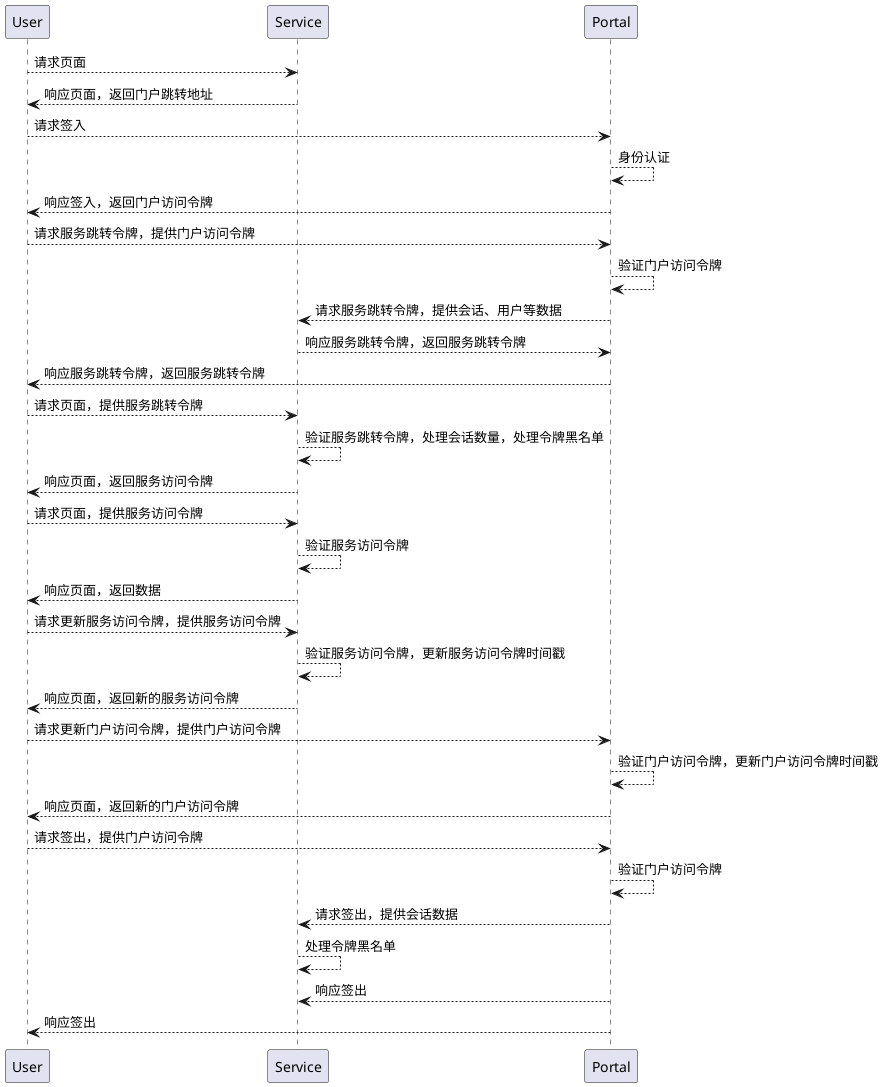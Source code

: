 @startuml sequence-session

participant User
participant Service
participant Portal

User --> Service : 请求页面
User <-- Service : 响应页面，返回门户跳转地址

User --> Portal : 请求签入
Portal --> Portal : 身份认证
User <-- Portal : 响应签入，返回门户访问令牌

User --> Portal : 请求服务跳转令牌，提供门户访问令牌
Portal --> Portal : 验证门户访问令牌
Portal --> Service : 请求服务跳转令牌，提供会话、用户等数据
Portal <-- Service : 响应服务跳转令牌，返回服务跳转令牌
User <-- Portal : 响应服务跳转令牌，返回服务跳转令牌

User --> Service : 请求页面，提供服务跳转令牌
Service --> Service : 验证服务跳转令牌，处理会话数量，处理令牌黑名单
User <-- Service : 响应页面，返回服务访问令牌

User --> Service : 请求页面，提供服务访问令牌
Service --> Service : 验证服务访问令牌
User <-- Service : 响应页面，返回数据

User --> Service : 请求更新服务访问令牌，提供服务访问令牌
Service --> Service : 验证服务访问令牌，更新服务访问令牌时间戳
User <-- Service : 响应页面，返回新的服务访问令牌

User --> Portal : 请求更新门户访问令牌，提供门户访问令牌
Portal --> Portal : 验证门户访问令牌，更新门户访问令牌时间戳
User <-- Portal : 响应页面，返回新的门户访问令牌

User --> Portal : 请求签出，提供门户访问令牌
Portal --> Portal : 验证门户访问令牌
Portal --> Service : 请求签出，提供会话数据
Service --> Service : 处理令牌黑名单
Portal --> Service : 响应签出
User <-- Portal : 响应签出

@enduml